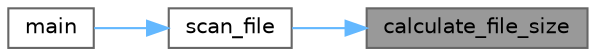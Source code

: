 digraph "calculate_file_size"
{
 // LATEX_PDF_SIZE
  bgcolor="transparent";
  edge [fontname=Helvetica,fontsize=10,labelfontname=Helvetica,labelfontsize=10];
  node [fontname=Helvetica,fontsize=10,shape=box,height=0.2,width=0.4];
  rankdir="RL";
  Node1 [id="Node000001",label="calculate_file_size",height=0.2,width=0.4,color="gray40", fillcolor="grey60", style="filled", fontcolor="black",tooltip="Calculates the size of a file."];
  Node1 -> Node2 [id="edge1_Node000001_Node000002",dir="back",color="steelblue1",style="solid",tooltip=" "];
  Node2 [id="Node000002",label="scan_file",height=0.2,width=0.4,color="grey40", fillcolor="white", style="filled",URL="$d7/d46/a00002.html#aa89d5cbcf8384ad01bd00a74da7d7d5f",tooltip="Scans a file for a known virus signature."];
  Node2 -> Node3 [id="edge2_Node000002_Node000003",dir="back",color="steelblue1",style="solid",tooltip=" "];
  Node3 [id="Node000003",label="main",height=0.2,width=0.4,color="grey40", fillcolor="white", style="filled",URL="$d7/d46/a00002.html#ae66f6b31b5ad750f1fe042a706a4e3d4",tooltip="Entry point of the antivirus scanner."];
}
